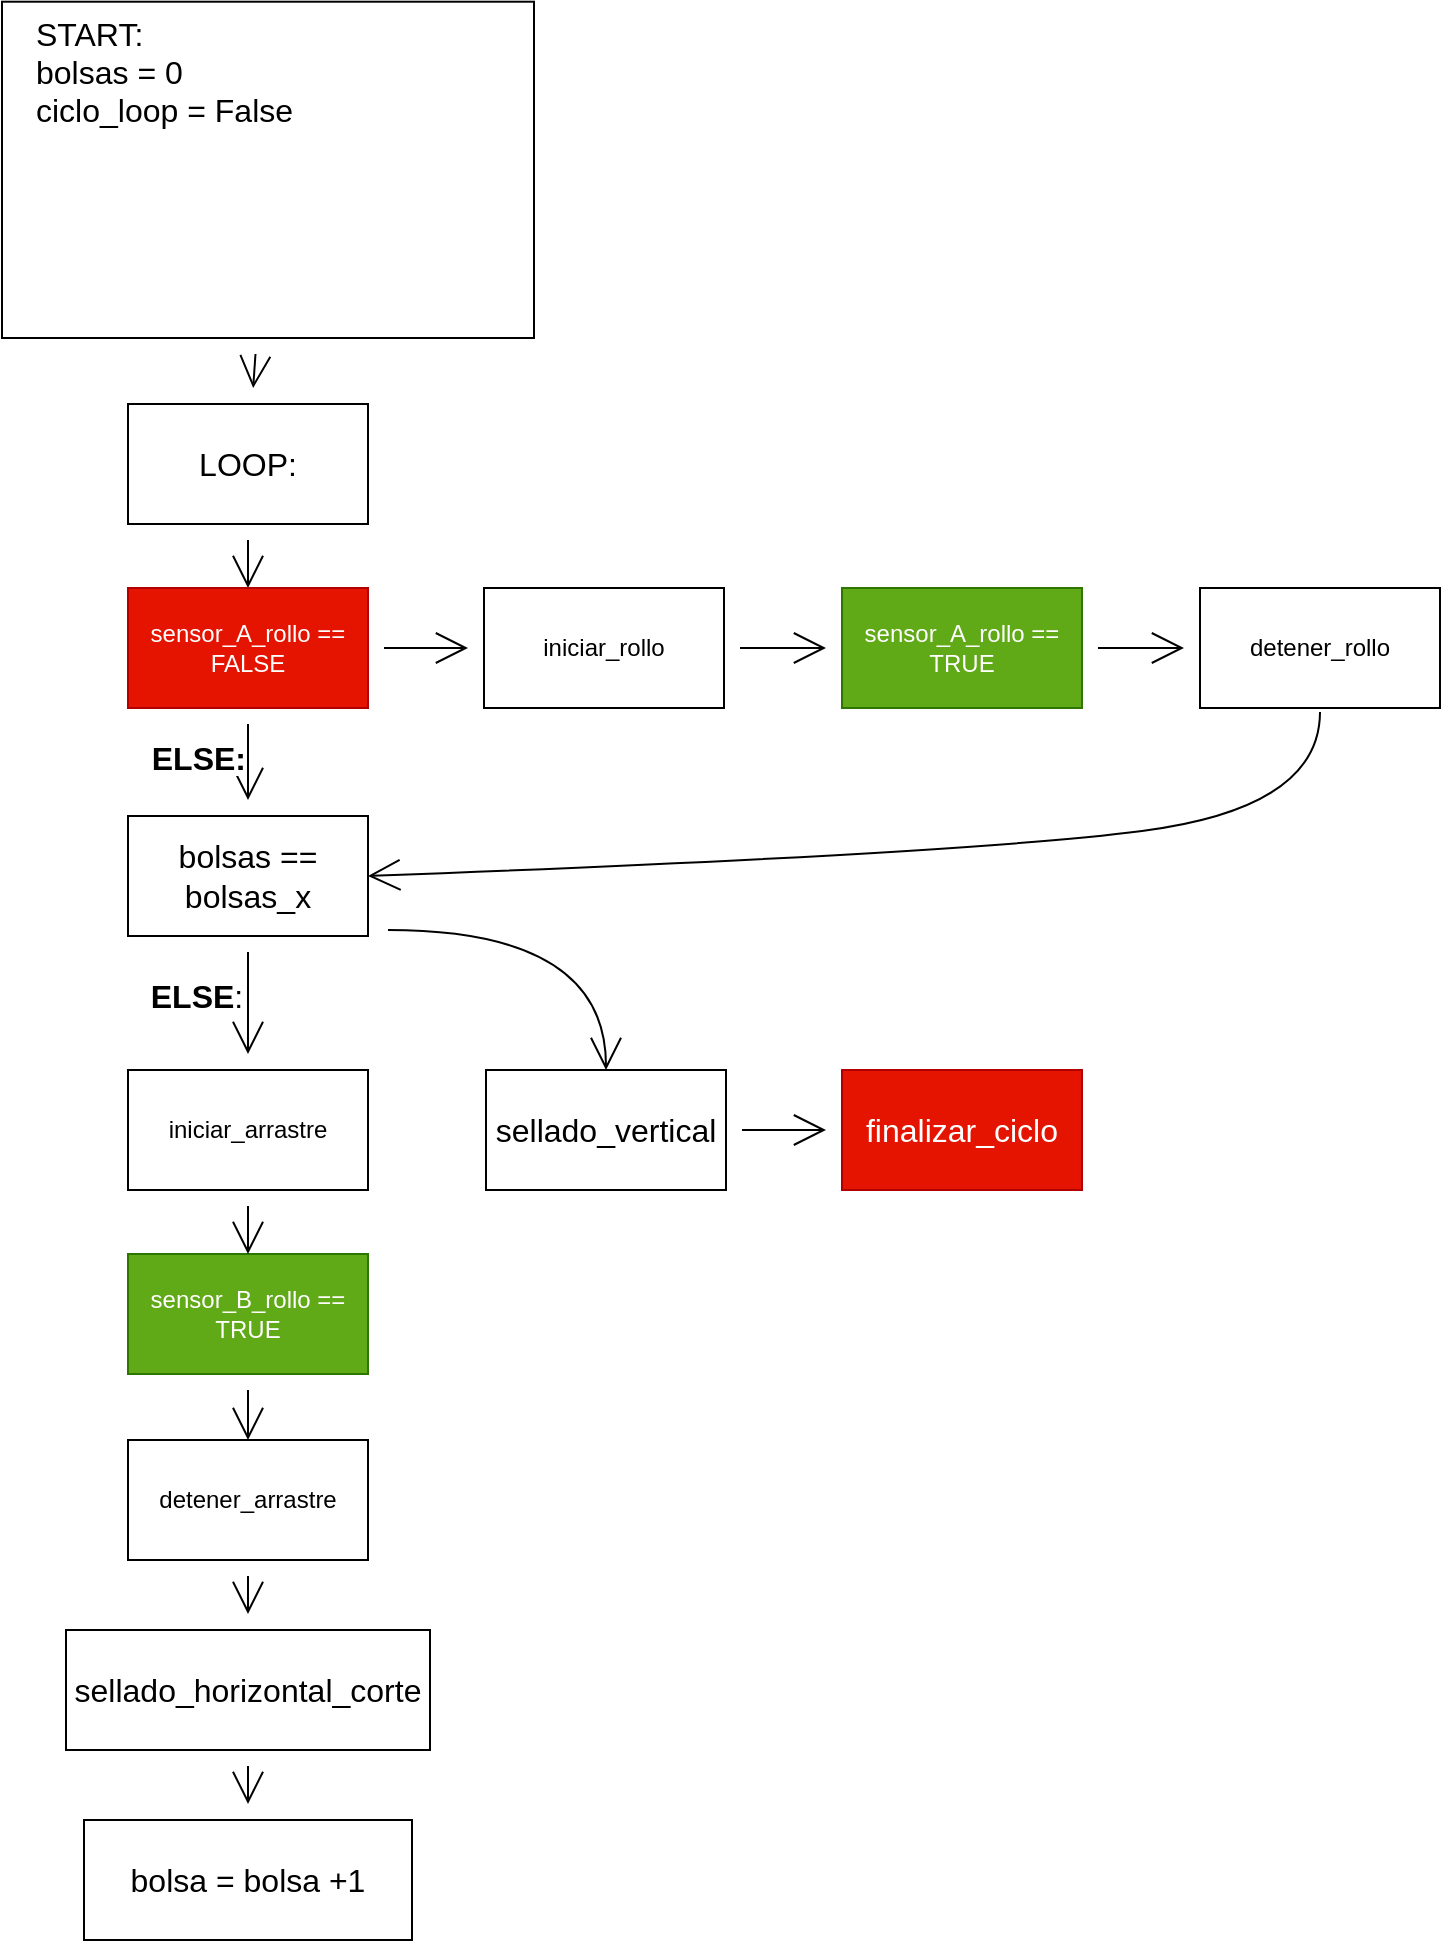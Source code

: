 <mxfile version="16.6.7" type="github">
  <diagram id="6Z_6h064yBWhbcH0zwfP" name="Page-1">
    <mxGraphModel dx="1485" dy="1420" grid="0" gridSize="10" guides="1" tooltips="1" connect="1" arrows="1" fold="1" page="0" pageScale="1" pageWidth="827" pageHeight="1169" math="0" shadow="0">
      <root>
        <mxCell id="0" />
        <mxCell id="1" parent="0" />
        <mxCell id="jCru8n2d40QjCa9XTFNG-3" value="" style="edgeStyle=none;curved=1;rounded=0;orthogonalLoop=1;jettySize=auto;html=1;endArrow=open;startSize=14;endSize=14;sourcePerimeterSpacing=8;targetPerimeterSpacing=8;" edge="1" parent="1" source="jCru8n2d40QjCa9XTFNG-1" target="jCru8n2d40QjCa9XTFNG-2">
          <mxGeometry relative="1" as="geometry" />
        </mxCell>
        <mxCell id="jCru8n2d40QjCa9XTFNG-62" style="edgeStyle=none;curved=1;rounded=0;orthogonalLoop=1;jettySize=auto;html=1;entryX=0.5;entryY=0;entryDx=0;entryDy=0;fontSize=16;endArrow=open;startSize=14;endSize=14;sourcePerimeterSpacing=8;targetPerimeterSpacing=8;" edge="1" parent="1" target="jCru8n2d40QjCa9XTFNG-55">
          <mxGeometry relative="1" as="geometry">
            <mxPoint x="12" y="40" as="sourcePoint" />
            <Array as="points">
              <mxPoint x="121" y="40" />
            </Array>
          </mxGeometry>
        </mxCell>
        <mxCell id="jCru8n2d40QjCa9XTFNG-1" value="&lt;span style=&quot;color: rgb(0 , 0 , 0) ; font-family: &amp;#34;helvetica&amp;#34; ; font-size: 16px ; font-style: normal ; font-weight: 400 ; letter-spacing: normal ; text-align: center ; text-indent: 0px ; text-transform: none ; word-spacing: 0px ; background-color: rgb(255 , 255 , 255) ; display: inline ; float: none&quot;&gt;bolsas == bolsas_x&lt;/span&gt;" style="rounded=0;whiteSpace=wrap;html=1;hachureGap=4;" vertex="1" parent="1">
          <mxGeometry x="-118" y="-17" width="120" height="60" as="geometry" />
        </mxCell>
        <mxCell id="jCru8n2d40QjCa9XTFNG-2" value="iniciar_arrastre" style="whiteSpace=wrap;html=1;hachureGap=4;" vertex="1" parent="1">
          <mxGeometry x="-118" y="110" width="120" height="60" as="geometry" />
        </mxCell>
        <mxCell id="jCru8n2d40QjCa9XTFNG-82" style="edgeStyle=none;curved=1;rounded=0;orthogonalLoop=1;jettySize=auto;html=1;fontSize=16;endArrow=open;startSize=14;endSize=14;sourcePerimeterSpacing=8;targetPerimeterSpacing=8;" edge="1" parent="1" source="jCru8n2d40QjCa9XTFNG-8" target="jCru8n2d40QjCa9XTFNG-46">
          <mxGeometry relative="1" as="geometry" />
        </mxCell>
        <mxCell id="jCru8n2d40QjCa9XTFNG-8" value="detener_arrastre" style="whiteSpace=wrap;html=1;hachureGap=4;" vertex="1" parent="1">
          <mxGeometry x="-118" y="295" width="120" height="60" as="geometry" />
        </mxCell>
        <mxCell id="jCru8n2d40QjCa9XTFNG-11" value="sensor_B_rollo == TRUE" style="whiteSpace=wrap;html=1;hachureGap=4;fillColor=#60a917;strokeColor=#2D7600;fontColor=#ffffff;" vertex="1" parent="1">
          <mxGeometry x="-118" y="202" width="120" height="60" as="geometry" />
        </mxCell>
        <mxCell id="jCru8n2d40QjCa9XTFNG-25" value="" style="edgeStyle=none;curved=1;rounded=0;orthogonalLoop=1;jettySize=auto;html=1;endArrow=open;startSize=14;endSize=14;sourcePerimeterSpacing=8;targetPerimeterSpacing=8;" edge="1" parent="1" source="jCru8n2d40QjCa9XTFNG-22" target="jCru8n2d40QjCa9XTFNG-24">
          <mxGeometry relative="1" as="geometry" />
        </mxCell>
        <mxCell id="jCru8n2d40QjCa9XTFNG-36" value="&lt;font size=&quot;1&quot;&gt;&lt;b style=&quot;line-height: 0.6 ; font-size: 16px&quot;&gt;ELSE:&lt;/b&gt;&lt;/font&gt;" style="edgeStyle=none;curved=1;rounded=0;orthogonalLoop=1;jettySize=auto;html=1;endArrow=open;startSize=14;endSize=14;sourcePerimeterSpacing=8;targetPerimeterSpacing=8;align=right;" edge="1" parent="1" source="jCru8n2d40QjCa9XTFNG-22" target="jCru8n2d40QjCa9XTFNG-1">
          <mxGeometry relative="1" as="geometry" />
        </mxCell>
        <mxCell id="jCru8n2d40QjCa9XTFNG-22" value="sensor_A_rollo == FALSE" style="rounded=0;whiteSpace=wrap;html=1;hachureGap=4;fillColor=#e51400;strokeColor=#B20000;fontColor=#ffffff;" vertex="1" parent="1">
          <mxGeometry x="-118" y="-131" width="120" height="60" as="geometry" />
        </mxCell>
        <mxCell id="jCru8n2d40QjCa9XTFNG-27" value="" style="edgeStyle=none;curved=1;rounded=0;orthogonalLoop=1;jettySize=auto;html=1;endArrow=open;startSize=14;endSize=14;sourcePerimeterSpacing=8;targetPerimeterSpacing=8;" edge="1" parent="1" source="jCru8n2d40QjCa9XTFNG-24" target="jCru8n2d40QjCa9XTFNG-26">
          <mxGeometry relative="1" as="geometry" />
        </mxCell>
        <mxCell id="jCru8n2d40QjCa9XTFNG-24" value="iniciar_rollo" style="rounded=0;whiteSpace=wrap;html=1;hachureGap=4;" vertex="1" parent="1">
          <mxGeometry x="60" y="-131" width="120" height="60" as="geometry" />
        </mxCell>
        <mxCell id="jCru8n2d40QjCa9XTFNG-31" value="" style="edgeStyle=none;curved=1;rounded=0;orthogonalLoop=1;jettySize=auto;html=1;endArrow=open;startSize=14;endSize=14;sourcePerimeterSpacing=8;targetPerimeterSpacing=8;" edge="1" parent="1" source="jCru8n2d40QjCa9XTFNG-26" target="jCru8n2d40QjCa9XTFNG-30">
          <mxGeometry relative="1" as="geometry" />
        </mxCell>
        <mxCell id="jCru8n2d40QjCa9XTFNG-26" value="sensor_A_rollo == TRUE" style="whiteSpace=wrap;html=1;hachureGap=4;fillColor=#60a917;strokeColor=#2D7600;fontColor=#ffffff;" vertex="1" parent="1">
          <mxGeometry x="239" y="-131" width="120" height="60" as="geometry" />
        </mxCell>
        <mxCell id="jCru8n2d40QjCa9XTFNG-61" style="edgeStyle=none;curved=1;rounded=0;orthogonalLoop=1;jettySize=auto;html=1;entryX=1;entryY=0.5;entryDx=0;entryDy=0;fontSize=16;endArrow=open;startSize=14;endSize=14;sourcePerimeterSpacing=8;targetPerimeterSpacing=8;" edge="1" parent="1" target="jCru8n2d40QjCa9XTFNG-1">
          <mxGeometry relative="1" as="geometry">
            <mxPoint x="478" y="-69" as="sourcePoint" />
            <Array as="points">
              <mxPoint x="478" y="-21" />
              <mxPoint x="300" y="2" />
            </Array>
          </mxGeometry>
        </mxCell>
        <mxCell id="jCru8n2d40QjCa9XTFNG-30" value="detener_rollo" style="whiteSpace=wrap;html=1;hachureGap=4;" vertex="1" parent="1">
          <mxGeometry x="418" y="-131" width="120" height="60" as="geometry" />
        </mxCell>
        <mxCell id="jCru8n2d40QjCa9XTFNG-44" style="edgeStyle=none;curved=1;rounded=0;orthogonalLoop=1;jettySize=auto;html=1;fontSize=16;endArrow=open;startSize=14;endSize=14;sourcePerimeterSpacing=8;targetPerimeterSpacing=8;" edge="1" parent="1" source="jCru8n2d40QjCa9XTFNG-40" target="jCru8n2d40QjCa9XTFNG-42">
          <mxGeometry relative="1" as="geometry" />
        </mxCell>
        <mxCell id="jCru8n2d40QjCa9XTFNG-40" value="START:&lt;br&gt;bolsas = 0&lt;br&gt;ciclo_loop = False&lt;br&gt;" style="whiteSpace=wrap;html=1;hachureGap=4;fontSize=16;align=left;spacingLeft=15;verticalAlign=top;" vertex="1" parent="1">
          <mxGeometry x="-181" y="-424.15" width="266" height="168.15" as="geometry" />
        </mxCell>
        <mxCell id="jCru8n2d40QjCa9XTFNG-43" style="edgeStyle=none;curved=1;rounded=0;orthogonalLoop=1;jettySize=auto;html=1;entryX=0.5;entryY=0;entryDx=0;entryDy=0;fontSize=16;endArrow=open;startSize=14;endSize=14;sourcePerimeterSpacing=8;targetPerimeterSpacing=8;" edge="1" parent="1" source="jCru8n2d40QjCa9XTFNG-42" target="jCru8n2d40QjCa9XTFNG-22">
          <mxGeometry relative="1" as="geometry" />
        </mxCell>
        <mxCell id="jCru8n2d40QjCa9XTFNG-42" value="CICLO_LOOP:" style="whiteSpace=wrap;html=1;hachureGap=4;fontSize=16;" vertex="1" parent="1">
          <mxGeometry x="-118" y="-223" width="120" height="60" as="geometry" />
        </mxCell>
        <mxCell id="jCru8n2d40QjCa9XTFNG-84" style="edgeStyle=none;curved=1;rounded=0;orthogonalLoop=1;jettySize=auto;html=1;fontSize=16;endArrow=open;startSize=14;endSize=14;sourcePerimeterSpacing=8;targetPerimeterSpacing=8;" edge="1" parent="1" source="jCru8n2d40QjCa9XTFNG-46" target="jCru8n2d40QjCa9XTFNG-72">
          <mxGeometry relative="1" as="geometry" />
        </mxCell>
        <mxCell id="jCru8n2d40QjCa9XTFNG-46" value="sellado_horizontal_corte" style="whiteSpace=wrap;html=1;hachureGap=4;fontSize=16;" vertex="1" parent="1">
          <mxGeometry x="-149" y="390" width="182" height="60" as="geometry" />
        </mxCell>
        <mxCell id="jCru8n2d40QjCa9XTFNG-70" value="" style="edgeStyle=none;curved=1;rounded=0;orthogonalLoop=1;jettySize=auto;html=1;fontSize=16;endArrow=open;startSize=14;endSize=14;sourcePerimeterSpacing=8;targetPerimeterSpacing=8;" edge="1" parent="1" source="jCru8n2d40QjCa9XTFNG-55" target="jCru8n2d40QjCa9XTFNG-69">
          <mxGeometry relative="1" as="geometry" />
        </mxCell>
        <mxCell id="jCru8n2d40QjCa9XTFNG-55" value="sellado_vertical" style="whiteSpace=wrap;html=1;hachureGap=4;fontSize=16;" vertex="1" parent="1">
          <mxGeometry x="61" y="110" width="120" height="60" as="geometry" />
        </mxCell>
        <mxCell id="jCru8n2d40QjCa9XTFNG-63" value="&lt;b&gt;ELSE&lt;/b&gt;:" style="text;html=1;align=center;verticalAlign=middle;resizable=0;points=[];autosize=1;strokeColor=none;fillColor=none;hachureGap=4;fontSize=16;" vertex="1" parent="1">
          <mxGeometry x="-113" y="61" width="57" height="23" as="geometry" />
        </mxCell>
        <mxCell id="jCru8n2d40QjCa9XTFNG-69" value="finalizar_ciclo" style="whiteSpace=wrap;html=1;hachureGap=4;fontSize=16;fillColor=#e51400;fontColor=#ffffff;strokeColor=#B20000;" vertex="1" parent="1">
          <mxGeometry x="239" y="110" width="120" height="60" as="geometry" />
        </mxCell>
        <mxCell id="jCru8n2d40QjCa9XTFNG-72" value="bolsa = bolsa +1" style="whiteSpace=wrap;html=1;hachureGap=4;fontSize=16;" vertex="1" parent="1">
          <mxGeometry x="-140" y="485" width="164" height="60" as="geometry" />
        </mxCell>
        <mxCell id="jCru8n2d40QjCa9XTFNG-86" style="edgeStyle=none;curved=1;rounded=0;orthogonalLoop=1;jettySize=auto;html=1;entryX=0.5;entryY=0;entryDx=0;entryDy=0;fontSize=16;endArrow=open;startSize=14;endSize=14;sourcePerimeterSpacing=8;targetPerimeterSpacing=8;" edge="1" parent="1" target="jCru8n2d40QjCa9XTFNG-8">
          <mxGeometry relative="1" as="geometry">
            <mxPoint x="-58.0" y="270" as="sourcePoint" />
          </mxGeometry>
        </mxCell>
        <mxCell id="jCru8n2d40QjCa9XTFNG-76" value="iniciar_arrastre" style="whiteSpace=wrap;html=1;hachureGap=4;" vertex="1" parent="1">
          <mxGeometry x="-118" y="110" width="120" height="60" as="geometry" />
        </mxCell>
        <mxCell id="jCru8n2d40QjCa9XTFNG-87" style="edgeStyle=none;curved=1;rounded=0;orthogonalLoop=1;jettySize=auto;html=1;entryX=0.5;entryY=0;entryDx=0;entryDy=0;fontSize=16;endArrow=open;startSize=14;endSize=14;sourcePerimeterSpacing=8;targetPerimeterSpacing=8;" edge="1" parent="1" source="jCru8n2d40QjCa9XTFNG-78" target="jCru8n2d40QjCa9XTFNG-11">
          <mxGeometry relative="1" as="geometry" />
        </mxCell>
        <mxCell id="jCru8n2d40QjCa9XTFNG-78" value="iniciar_arrastre" style="whiteSpace=wrap;html=1;hachureGap=4;" vertex="1" parent="1">
          <mxGeometry x="-118" y="110" width="120" height="60" as="geometry" />
        </mxCell>
        <mxCell id="jCru8n2d40QjCa9XTFNG-79" value="sensor_A_rollo == FALSE" style="rounded=0;whiteSpace=wrap;html=1;hachureGap=4;fillColor=#e51400;strokeColor=#B20000;fontColor=#ffffff;" vertex="1" parent="1">
          <mxGeometry x="-118" y="-131" width="120" height="60" as="geometry" />
        </mxCell>
        <mxCell id="jCru8n2d40QjCa9XTFNG-80" value="LOOP:" style="whiteSpace=wrap;html=1;hachureGap=4;fontSize=16;" vertex="1" parent="1">
          <mxGeometry x="-118" y="-223" width="120" height="60" as="geometry" />
        </mxCell>
      </root>
    </mxGraphModel>
  </diagram>
</mxfile>
